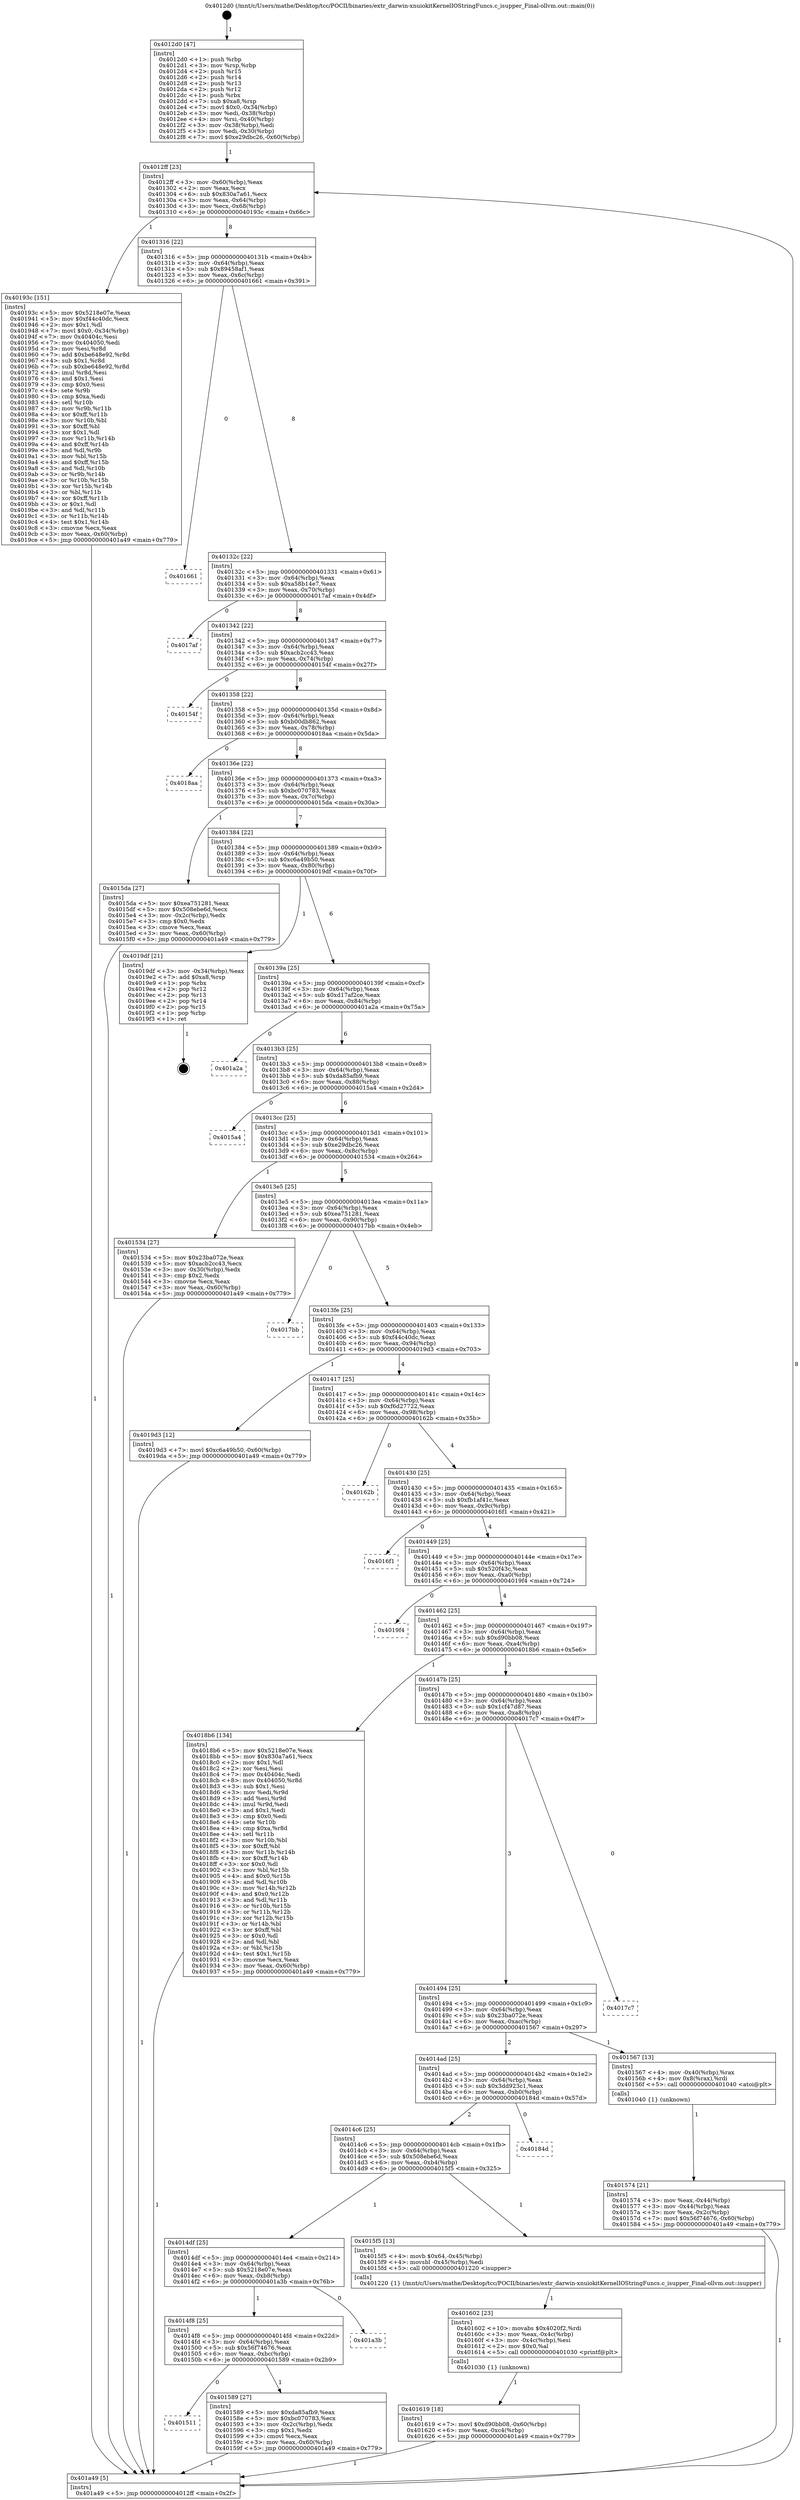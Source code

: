 digraph "0x4012d0" {
  label = "0x4012d0 (/mnt/c/Users/mathe/Desktop/tcc/POCII/binaries/extr_darwin-xnuiokitKernelIOStringFuncs.c_isupper_Final-ollvm.out::main(0))"
  labelloc = "t"
  node[shape=record]

  Entry [label="",width=0.3,height=0.3,shape=circle,fillcolor=black,style=filled]
  "0x4012ff" [label="{
     0x4012ff [23]\l
     | [instrs]\l
     &nbsp;&nbsp;0x4012ff \<+3\>: mov -0x60(%rbp),%eax\l
     &nbsp;&nbsp;0x401302 \<+2\>: mov %eax,%ecx\l
     &nbsp;&nbsp;0x401304 \<+6\>: sub $0x830a7a61,%ecx\l
     &nbsp;&nbsp;0x40130a \<+3\>: mov %eax,-0x64(%rbp)\l
     &nbsp;&nbsp;0x40130d \<+3\>: mov %ecx,-0x68(%rbp)\l
     &nbsp;&nbsp;0x401310 \<+6\>: je 000000000040193c \<main+0x66c\>\l
  }"]
  "0x40193c" [label="{
     0x40193c [151]\l
     | [instrs]\l
     &nbsp;&nbsp;0x40193c \<+5\>: mov $0x5218e07e,%eax\l
     &nbsp;&nbsp;0x401941 \<+5\>: mov $0xf44c40dc,%ecx\l
     &nbsp;&nbsp;0x401946 \<+2\>: mov $0x1,%dl\l
     &nbsp;&nbsp;0x401948 \<+7\>: movl $0x0,-0x34(%rbp)\l
     &nbsp;&nbsp;0x40194f \<+7\>: mov 0x40404c,%esi\l
     &nbsp;&nbsp;0x401956 \<+7\>: mov 0x404050,%edi\l
     &nbsp;&nbsp;0x40195d \<+3\>: mov %esi,%r8d\l
     &nbsp;&nbsp;0x401960 \<+7\>: add $0xbe648e92,%r8d\l
     &nbsp;&nbsp;0x401967 \<+4\>: sub $0x1,%r8d\l
     &nbsp;&nbsp;0x40196b \<+7\>: sub $0xbe648e92,%r8d\l
     &nbsp;&nbsp;0x401972 \<+4\>: imul %r8d,%esi\l
     &nbsp;&nbsp;0x401976 \<+3\>: and $0x1,%esi\l
     &nbsp;&nbsp;0x401979 \<+3\>: cmp $0x0,%esi\l
     &nbsp;&nbsp;0x40197c \<+4\>: sete %r9b\l
     &nbsp;&nbsp;0x401980 \<+3\>: cmp $0xa,%edi\l
     &nbsp;&nbsp;0x401983 \<+4\>: setl %r10b\l
     &nbsp;&nbsp;0x401987 \<+3\>: mov %r9b,%r11b\l
     &nbsp;&nbsp;0x40198a \<+4\>: xor $0xff,%r11b\l
     &nbsp;&nbsp;0x40198e \<+3\>: mov %r10b,%bl\l
     &nbsp;&nbsp;0x401991 \<+3\>: xor $0xff,%bl\l
     &nbsp;&nbsp;0x401994 \<+3\>: xor $0x1,%dl\l
     &nbsp;&nbsp;0x401997 \<+3\>: mov %r11b,%r14b\l
     &nbsp;&nbsp;0x40199a \<+4\>: and $0xff,%r14b\l
     &nbsp;&nbsp;0x40199e \<+3\>: and %dl,%r9b\l
     &nbsp;&nbsp;0x4019a1 \<+3\>: mov %bl,%r15b\l
     &nbsp;&nbsp;0x4019a4 \<+4\>: and $0xff,%r15b\l
     &nbsp;&nbsp;0x4019a8 \<+3\>: and %dl,%r10b\l
     &nbsp;&nbsp;0x4019ab \<+3\>: or %r9b,%r14b\l
     &nbsp;&nbsp;0x4019ae \<+3\>: or %r10b,%r15b\l
     &nbsp;&nbsp;0x4019b1 \<+3\>: xor %r15b,%r14b\l
     &nbsp;&nbsp;0x4019b4 \<+3\>: or %bl,%r11b\l
     &nbsp;&nbsp;0x4019b7 \<+4\>: xor $0xff,%r11b\l
     &nbsp;&nbsp;0x4019bb \<+3\>: or $0x1,%dl\l
     &nbsp;&nbsp;0x4019be \<+3\>: and %dl,%r11b\l
     &nbsp;&nbsp;0x4019c1 \<+3\>: or %r11b,%r14b\l
     &nbsp;&nbsp;0x4019c4 \<+4\>: test $0x1,%r14b\l
     &nbsp;&nbsp;0x4019c8 \<+3\>: cmovne %ecx,%eax\l
     &nbsp;&nbsp;0x4019cb \<+3\>: mov %eax,-0x60(%rbp)\l
     &nbsp;&nbsp;0x4019ce \<+5\>: jmp 0000000000401a49 \<main+0x779\>\l
  }"]
  "0x401316" [label="{
     0x401316 [22]\l
     | [instrs]\l
     &nbsp;&nbsp;0x401316 \<+5\>: jmp 000000000040131b \<main+0x4b\>\l
     &nbsp;&nbsp;0x40131b \<+3\>: mov -0x64(%rbp),%eax\l
     &nbsp;&nbsp;0x40131e \<+5\>: sub $0x89458af1,%eax\l
     &nbsp;&nbsp;0x401323 \<+3\>: mov %eax,-0x6c(%rbp)\l
     &nbsp;&nbsp;0x401326 \<+6\>: je 0000000000401661 \<main+0x391\>\l
  }"]
  Exit [label="",width=0.3,height=0.3,shape=circle,fillcolor=black,style=filled,peripheries=2]
  "0x401661" [label="{
     0x401661\l
  }", style=dashed]
  "0x40132c" [label="{
     0x40132c [22]\l
     | [instrs]\l
     &nbsp;&nbsp;0x40132c \<+5\>: jmp 0000000000401331 \<main+0x61\>\l
     &nbsp;&nbsp;0x401331 \<+3\>: mov -0x64(%rbp),%eax\l
     &nbsp;&nbsp;0x401334 \<+5\>: sub $0xa58b14e7,%eax\l
     &nbsp;&nbsp;0x401339 \<+3\>: mov %eax,-0x70(%rbp)\l
     &nbsp;&nbsp;0x40133c \<+6\>: je 00000000004017af \<main+0x4df\>\l
  }"]
  "0x401619" [label="{
     0x401619 [18]\l
     | [instrs]\l
     &nbsp;&nbsp;0x401619 \<+7\>: movl $0xd90bb08,-0x60(%rbp)\l
     &nbsp;&nbsp;0x401620 \<+6\>: mov %eax,-0xc4(%rbp)\l
     &nbsp;&nbsp;0x401626 \<+5\>: jmp 0000000000401a49 \<main+0x779\>\l
  }"]
  "0x4017af" [label="{
     0x4017af\l
  }", style=dashed]
  "0x401342" [label="{
     0x401342 [22]\l
     | [instrs]\l
     &nbsp;&nbsp;0x401342 \<+5\>: jmp 0000000000401347 \<main+0x77\>\l
     &nbsp;&nbsp;0x401347 \<+3\>: mov -0x64(%rbp),%eax\l
     &nbsp;&nbsp;0x40134a \<+5\>: sub $0xacb2cc43,%eax\l
     &nbsp;&nbsp;0x40134f \<+3\>: mov %eax,-0x74(%rbp)\l
     &nbsp;&nbsp;0x401352 \<+6\>: je 000000000040154f \<main+0x27f\>\l
  }"]
  "0x401602" [label="{
     0x401602 [23]\l
     | [instrs]\l
     &nbsp;&nbsp;0x401602 \<+10\>: movabs $0x4020f2,%rdi\l
     &nbsp;&nbsp;0x40160c \<+3\>: mov %eax,-0x4c(%rbp)\l
     &nbsp;&nbsp;0x40160f \<+3\>: mov -0x4c(%rbp),%esi\l
     &nbsp;&nbsp;0x401612 \<+2\>: mov $0x0,%al\l
     &nbsp;&nbsp;0x401614 \<+5\>: call 0000000000401030 \<printf@plt\>\l
     | [calls]\l
     &nbsp;&nbsp;0x401030 \{1\} (unknown)\l
  }"]
  "0x40154f" [label="{
     0x40154f\l
  }", style=dashed]
  "0x401358" [label="{
     0x401358 [22]\l
     | [instrs]\l
     &nbsp;&nbsp;0x401358 \<+5\>: jmp 000000000040135d \<main+0x8d\>\l
     &nbsp;&nbsp;0x40135d \<+3\>: mov -0x64(%rbp),%eax\l
     &nbsp;&nbsp;0x401360 \<+5\>: sub $0xb00db862,%eax\l
     &nbsp;&nbsp;0x401365 \<+3\>: mov %eax,-0x78(%rbp)\l
     &nbsp;&nbsp;0x401368 \<+6\>: je 00000000004018aa \<main+0x5da\>\l
  }"]
  "0x401511" [label="{
     0x401511\l
  }", style=dashed]
  "0x4018aa" [label="{
     0x4018aa\l
  }", style=dashed]
  "0x40136e" [label="{
     0x40136e [22]\l
     | [instrs]\l
     &nbsp;&nbsp;0x40136e \<+5\>: jmp 0000000000401373 \<main+0xa3\>\l
     &nbsp;&nbsp;0x401373 \<+3\>: mov -0x64(%rbp),%eax\l
     &nbsp;&nbsp;0x401376 \<+5\>: sub $0xbc070783,%eax\l
     &nbsp;&nbsp;0x40137b \<+3\>: mov %eax,-0x7c(%rbp)\l
     &nbsp;&nbsp;0x40137e \<+6\>: je 00000000004015da \<main+0x30a\>\l
  }"]
  "0x401589" [label="{
     0x401589 [27]\l
     | [instrs]\l
     &nbsp;&nbsp;0x401589 \<+5\>: mov $0xda85afb9,%eax\l
     &nbsp;&nbsp;0x40158e \<+5\>: mov $0xbc070783,%ecx\l
     &nbsp;&nbsp;0x401593 \<+3\>: mov -0x2c(%rbp),%edx\l
     &nbsp;&nbsp;0x401596 \<+3\>: cmp $0x1,%edx\l
     &nbsp;&nbsp;0x401599 \<+3\>: cmovl %ecx,%eax\l
     &nbsp;&nbsp;0x40159c \<+3\>: mov %eax,-0x60(%rbp)\l
     &nbsp;&nbsp;0x40159f \<+5\>: jmp 0000000000401a49 \<main+0x779\>\l
  }"]
  "0x4015da" [label="{
     0x4015da [27]\l
     | [instrs]\l
     &nbsp;&nbsp;0x4015da \<+5\>: mov $0xea751281,%eax\l
     &nbsp;&nbsp;0x4015df \<+5\>: mov $0x508ebe6d,%ecx\l
     &nbsp;&nbsp;0x4015e4 \<+3\>: mov -0x2c(%rbp),%edx\l
     &nbsp;&nbsp;0x4015e7 \<+3\>: cmp $0x0,%edx\l
     &nbsp;&nbsp;0x4015ea \<+3\>: cmove %ecx,%eax\l
     &nbsp;&nbsp;0x4015ed \<+3\>: mov %eax,-0x60(%rbp)\l
     &nbsp;&nbsp;0x4015f0 \<+5\>: jmp 0000000000401a49 \<main+0x779\>\l
  }"]
  "0x401384" [label="{
     0x401384 [22]\l
     | [instrs]\l
     &nbsp;&nbsp;0x401384 \<+5\>: jmp 0000000000401389 \<main+0xb9\>\l
     &nbsp;&nbsp;0x401389 \<+3\>: mov -0x64(%rbp),%eax\l
     &nbsp;&nbsp;0x40138c \<+5\>: sub $0xc6a49b50,%eax\l
     &nbsp;&nbsp;0x401391 \<+3\>: mov %eax,-0x80(%rbp)\l
     &nbsp;&nbsp;0x401394 \<+6\>: je 00000000004019df \<main+0x70f\>\l
  }"]
  "0x4014f8" [label="{
     0x4014f8 [25]\l
     | [instrs]\l
     &nbsp;&nbsp;0x4014f8 \<+5\>: jmp 00000000004014fd \<main+0x22d\>\l
     &nbsp;&nbsp;0x4014fd \<+3\>: mov -0x64(%rbp),%eax\l
     &nbsp;&nbsp;0x401500 \<+5\>: sub $0x56f74676,%eax\l
     &nbsp;&nbsp;0x401505 \<+6\>: mov %eax,-0xbc(%rbp)\l
     &nbsp;&nbsp;0x40150b \<+6\>: je 0000000000401589 \<main+0x2b9\>\l
  }"]
  "0x4019df" [label="{
     0x4019df [21]\l
     | [instrs]\l
     &nbsp;&nbsp;0x4019df \<+3\>: mov -0x34(%rbp),%eax\l
     &nbsp;&nbsp;0x4019e2 \<+7\>: add $0xa8,%rsp\l
     &nbsp;&nbsp;0x4019e9 \<+1\>: pop %rbx\l
     &nbsp;&nbsp;0x4019ea \<+2\>: pop %r12\l
     &nbsp;&nbsp;0x4019ec \<+2\>: pop %r13\l
     &nbsp;&nbsp;0x4019ee \<+2\>: pop %r14\l
     &nbsp;&nbsp;0x4019f0 \<+2\>: pop %r15\l
     &nbsp;&nbsp;0x4019f2 \<+1\>: pop %rbp\l
     &nbsp;&nbsp;0x4019f3 \<+1\>: ret\l
  }"]
  "0x40139a" [label="{
     0x40139a [25]\l
     | [instrs]\l
     &nbsp;&nbsp;0x40139a \<+5\>: jmp 000000000040139f \<main+0xcf\>\l
     &nbsp;&nbsp;0x40139f \<+3\>: mov -0x64(%rbp),%eax\l
     &nbsp;&nbsp;0x4013a2 \<+5\>: sub $0xd17af2ce,%eax\l
     &nbsp;&nbsp;0x4013a7 \<+6\>: mov %eax,-0x84(%rbp)\l
     &nbsp;&nbsp;0x4013ad \<+6\>: je 0000000000401a2a \<main+0x75a\>\l
  }"]
  "0x401a3b" [label="{
     0x401a3b\l
  }", style=dashed]
  "0x401a2a" [label="{
     0x401a2a\l
  }", style=dashed]
  "0x4013b3" [label="{
     0x4013b3 [25]\l
     | [instrs]\l
     &nbsp;&nbsp;0x4013b3 \<+5\>: jmp 00000000004013b8 \<main+0xe8\>\l
     &nbsp;&nbsp;0x4013b8 \<+3\>: mov -0x64(%rbp),%eax\l
     &nbsp;&nbsp;0x4013bb \<+5\>: sub $0xda85afb9,%eax\l
     &nbsp;&nbsp;0x4013c0 \<+6\>: mov %eax,-0x88(%rbp)\l
     &nbsp;&nbsp;0x4013c6 \<+6\>: je 00000000004015a4 \<main+0x2d4\>\l
  }"]
  "0x4014df" [label="{
     0x4014df [25]\l
     | [instrs]\l
     &nbsp;&nbsp;0x4014df \<+5\>: jmp 00000000004014e4 \<main+0x214\>\l
     &nbsp;&nbsp;0x4014e4 \<+3\>: mov -0x64(%rbp),%eax\l
     &nbsp;&nbsp;0x4014e7 \<+5\>: sub $0x5218e07e,%eax\l
     &nbsp;&nbsp;0x4014ec \<+6\>: mov %eax,-0xb8(%rbp)\l
     &nbsp;&nbsp;0x4014f2 \<+6\>: je 0000000000401a3b \<main+0x76b\>\l
  }"]
  "0x4015a4" [label="{
     0x4015a4\l
  }", style=dashed]
  "0x4013cc" [label="{
     0x4013cc [25]\l
     | [instrs]\l
     &nbsp;&nbsp;0x4013cc \<+5\>: jmp 00000000004013d1 \<main+0x101\>\l
     &nbsp;&nbsp;0x4013d1 \<+3\>: mov -0x64(%rbp),%eax\l
     &nbsp;&nbsp;0x4013d4 \<+5\>: sub $0xe29dbc26,%eax\l
     &nbsp;&nbsp;0x4013d9 \<+6\>: mov %eax,-0x8c(%rbp)\l
     &nbsp;&nbsp;0x4013df \<+6\>: je 0000000000401534 \<main+0x264\>\l
  }"]
  "0x4015f5" [label="{
     0x4015f5 [13]\l
     | [instrs]\l
     &nbsp;&nbsp;0x4015f5 \<+4\>: movb $0x64,-0x45(%rbp)\l
     &nbsp;&nbsp;0x4015f9 \<+4\>: movsbl -0x45(%rbp),%edi\l
     &nbsp;&nbsp;0x4015fd \<+5\>: call 0000000000401220 \<isupper\>\l
     | [calls]\l
     &nbsp;&nbsp;0x401220 \{1\} (/mnt/c/Users/mathe/Desktop/tcc/POCII/binaries/extr_darwin-xnuiokitKernelIOStringFuncs.c_isupper_Final-ollvm.out::isupper)\l
  }"]
  "0x401534" [label="{
     0x401534 [27]\l
     | [instrs]\l
     &nbsp;&nbsp;0x401534 \<+5\>: mov $0x23ba072e,%eax\l
     &nbsp;&nbsp;0x401539 \<+5\>: mov $0xacb2cc43,%ecx\l
     &nbsp;&nbsp;0x40153e \<+3\>: mov -0x30(%rbp),%edx\l
     &nbsp;&nbsp;0x401541 \<+3\>: cmp $0x2,%edx\l
     &nbsp;&nbsp;0x401544 \<+3\>: cmovne %ecx,%eax\l
     &nbsp;&nbsp;0x401547 \<+3\>: mov %eax,-0x60(%rbp)\l
     &nbsp;&nbsp;0x40154a \<+5\>: jmp 0000000000401a49 \<main+0x779\>\l
  }"]
  "0x4013e5" [label="{
     0x4013e5 [25]\l
     | [instrs]\l
     &nbsp;&nbsp;0x4013e5 \<+5\>: jmp 00000000004013ea \<main+0x11a\>\l
     &nbsp;&nbsp;0x4013ea \<+3\>: mov -0x64(%rbp),%eax\l
     &nbsp;&nbsp;0x4013ed \<+5\>: sub $0xea751281,%eax\l
     &nbsp;&nbsp;0x4013f2 \<+6\>: mov %eax,-0x90(%rbp)\l
     &nbsp;&nbsp;0x4013f8 \<+6\>: je 00000000004017bb \<main+0x4eb\>\l
  }"]
  "0x401a49" [label="{
     0x401a49 [5]\l
     | [instrs]\l
     &nbsp;&nbsp;0x401a49 \<+5\>: jmp 00000000004012ff \<main+0x2f\>\l
  }"]
  "0x4012d0" [label="{
     0x4012d0 [47]\l
     | [instrs]\l
     &nbsp;&nbsp;0x4012d0 \<+1\>: push %rbp\l
     &nbsp;&nbsp;0x4012d1 \<+3\>: mov %rsp,%rbp\l
     &nbsp;&nbsp;0x4012d4 \<+2\>: push %r15\l
     &nbsp;&nbsp;0x4012d6 \<+2\>: push %r14\l
     &nbsp;&nbsp;0x4012d8 \<+2\>: push %r13\l
     &nbsp;&nbsp;0x4012da \<+2\>: push %r12\l
     &nbsp;&nbsp;0x4012dc \<+1\>: push %rbx\l
     &nbsp;&nbsp;0x4012dd \<+7\>: sub $0xa8,%rsp\l
     &nbsp;&nbsp;0x4012e4 \<+7\>: movl $0x0,-0x34(%rbp)\l
     &nbsp;&nbsp;0x4012eb \<+3\>: mov %edi,-0x38(%rbp)\l
     &nbsp;&nbsp;0x4012ee \<+4\>: mov %rsi,-0x40(%rbp)\l
     &nbsp;&nbsp;0x4012f2 \<+3\>: mov -0x38(%rbp),%edi\l
     &nbsp;&nbsp;0x4012f5 \<+3\>: mov %edi,-0x30(%rbp)\l
     &nbsp;&nbsp;0x4012f8 \<+7\>: movl $0xe29dbc26,-0x60(%rbp)\l
  }"]
  "0x4014c6" [label="{
     0x4014c6 [25]\l
     | [instrs]\l
     &nbsp;&nbsp;0x4014c6 \<+5\>: jmp 00000000004014cb \<main+0x1fb\>\l
     &nbsp;&nbsp;0x4014cb \<+3\>: mov -0x64(%rbp),%eax\l
     &nbsp;&nbsp;0x4014ce \<+5\>: sub $0x508ebe6d,%eax\l
     &nbsp;&nbsp;0x4014d3 \<+6\>: mov %eax,-0xb4(%rbp)\l
     &nbsp;&nbsp;0x4014d9 \<+6\>: je 00000000004015f5 \<main+0x325\>\l
  }"]
  "0x4017bb" [label="{
     0x4017bb\l
  }", style=dashed]
  "0x4013fe" [label="{
     0x4013fe [25]\l
     | [instrs]\l
     &nbsp;&nbsp;0x4013fe \<+5\>: jmp 0000000000401403 \<main+0x133\>\l
     &nbsp;&nbsp;0x401403 \<+3\>: mov -0x64(%rbp),%eax\l
     &nbsp;&nbsp;0x401406 \<+5\>: sub $0xf44c40dc,%eax\l
     &nbsp;&nbsp;0x40140b \<+6\>: mov %eax,-0x94(%rbp)\l
     &nbsp;&nbsp;0x401411 \<+6\>: je 00000000004019d3 \<main+0x703\>\l
  }"]
  "0x40184d" [label="{
     0x40184d\l
  }", style=dashed]
  "0x4019d3" [label="{
     0x4019d3 [12]\l
     | [instrs]\l
     &nbsp;&nbsp;0x4019d3 \<+7\>: movl $0xc6a49b50,-0x60(%rbp)\l
     &nbsp;&nbsp;0x4019da \<+5\>: jmp 0000000000401a49 \<main+0x779\>\l
  }"]
  "0x401417" [label="{
     0x401417 [25]\l
     | [instrs]\l
     &nbsp;&nbsp;0x401417 \<+5\>: jmp 000000000040141c \<main+0x14c\>\l
     &nbsp;&nbsp;0x40141c \<+3\>: mov -0x64(%rbp),%eax\l
     &nbsp;&nbsp;0x40141f \<+5\>: sub $0xf6d27722,%eax\l
     &nbsp;&nbsp;0x401424 \<+6\>: mov %eax,-0x98(%rbp)\l
     &nbsp;&nbsp;0x40142a \<+6\>: je 000000000040162b \<main+0x35b\>\l
  }"]
  "0x401574" [label="{
     0x401574 [21]\l
     | [instrs]\l
     &nbsp;&nbsp;0x401574 \<+3\>: mov %eax,-0x44(%rbp)\l
     &nbsp;&nbsp;0x401577 \<+3\>: mov -0x44(%rbp),%eax\l
     &nbsp;&nbsp;0x40157a \<+3\>: mov %eax,-0x2c(%rbp)\l
     &nbsp;&nbsp;0x40157d \<+7\>: movl $0x56f74676,-0x60(%rbp)\l
     &nbsp;&nbsp;0x401584 \<+5\>: jmp 0000000000401a49 \<main+0x779\>\l
  }"]
  "0x40162b" [label="{
     0x40162b\l
  }", style=dashed]
  "0x401430" [label="{
     0x401430 [25]\l
     | [instrs]\l
     &nbsp;&nbsp;0x401430 \<+5\>: jmp 0000000000401435 \<main+0x165\>\l
     &nbsp;&nbsp;0x401435 \<+3\>: mov -0x64(%rbp),%eax\l
     &nbsp;&nbsp;0x401438 \<+5\>: sub $0xfb1af41c,%eax\l
     &nbsp;&nbsp;0x40143d \<+6\>: mov %eax,-0x9c(%rbp)\l
     &nbsp;&nbsp;0x401443 \<+6\>: je 00000000004016f1 \<main+0x421\>\l
  }"]
  "0x4014ad" [label="{
     0x4014ad [25]\l
     | [instrs]\l
     &nbsp;&nbsp;0x4014ad \<+5\>: jmp 00000000004014b2 \<main+0x1e2\>\l
     &nbsp;&nbsp;0x4014b2 \<+3\>: mov -0x64(%rbp),%eax\l
     &nbsp;&nbsp;0x4014b5 \<+5\>: sub $0x3dd923c1,%eax\l
     &nbsp;&nbsp;0x4014ba \<+6\>: mov %eax,-0xb0(%rbp)\l
     &nbsp;&nbsp;0x4014c0 \<+6\>: je 000000000040184d \<main+0x57d\>\l
  }"]
  "0x4016f1" [label="{
     0x4016f1\l
  }", style=dashed]
  "0x401449" [label="{
     0x401449 [25]\l
     | [instrs]\l
     &nbsp;&nbsp;0x401449 \<+5\>: jmp 000000000040144e \<main+0x17e\>\l
     &nbsp;&nbsp;0x40144e \<+3\>: mov -0x64(%rbp),%eax\l
     &nbsp;&nbsp;0x401451 \<+5\>: sub $0x520f43c,%eax\l
     &nbsp;&nbsp;0x401456 \<+6\>: mov %eax,-0xa0(%rbp)\l
     &nbsp;&nbsp;0x40145c \<+6\>: je 00000000004019f4 \<main+0x724\>\l
  }"]
  "0x401567" [label="{
     0x401567 [13]\l
     | [instrs]\l
     &nbsp;&nbsp;0x401567 \<+4\>: mov -0x40(%rbp),%rax\l
     &nbsp;&nbsp;0x40156b \<+4\>: mov 0x8(%rax),%rdi\l
     &nbsp;&nbsp;0x40156f \<+5\>: call 0000000000401040 \<atoi@plt\>\l
     | [calls]\l
     &nbsp;&nbsp;0x401040 \{1\} (unknown)\l
  }"]
  "0x4019f4" [label="{
     0x4019f4\l
  }", style=dashed]
  "0x401462" [label="{
     0x401462 [25]\l
     | [instrs]\l
     &nbsp;&nbsp;0x401462 \<+5\>: jmp 0000000000401467 \<main+0x197\>\l
     &nbsp;&nbsp;0x401467 \<+3\>: mov -0x64(%rbp),%eax\l
     &nbsp;&nbsp;0x40146a \<+5\>: sub $0xd90bb08,%eax\l
     &nbsp;&nbsp;0x40146f \<+6\>: mov %eax,-0xa4(%rbp)\l
     &nbsp;&nbsp;0x401475 \<+6\>: je 00000000004018b6 \<main+0x5e6\>\l
  }"]
  "0x401494" [label="{
     0x401494 [25]\l
     | [instrs]\l
     &nbsp;&nbsp;0x401494 \<+5\>: jmp 0000000000401499 \<main+0x1c9\>\l
     &nbsp;&nbsp;0x401499 \<+3\>: mov -0x64(%rbp),%eax\l
     &nbsp;&nbsp;0x40149c \<+5\>: sub $0x23ba072e,%eax\l
     &nbsp;&nbsp;0x4014a1 \<+6\>: mov %eax,-0xac(%rbp)\l
     &nbsp;&nbsp;0x4014a7 \<+6\>: je 0000000000401567 \<main+0x297\>\l
  }"]
  "0x4018b6" [label="{
     0x4018b6 [134]\l
     | [instrs]\l
     &nbsp;&nbsp;0x4018b6 \<+5\>: mov $0x5218e07e,%eax\l
     &nbsp;&nbsp;0x4018bb \<+5\>: mov $0x830a7a61,%ecx\l
     &nbsp;&nbsp;0x4018c0 \<+2\>: mov $0x1,%dl\l
     &nbsp;&nbsp;0x4018c2 \<+2\>: xor %esi,%esi\l
     &nbsp;&nbsp;0x4018c4 \<+7\>: mov 0x40404c,%edi\l
     &nbsp;&nbsp;0x4018cb \<+8\>: mov 0x404050,%r8d\l
     &nbsp;&nbsp;0x4018d3 \<+3\>: sub $0x1,%esi\l
     &nbsp;&nbsp;0x4018d6 \<+3\>: mov %edi,%r9d\l
     &nbsp;&nbsp;0x4018d9 \<+3\>: add %esi,%r9d\l
     &nbsp;&nbsp;0x4018dc \<+4\>: imul %r9d,%edi\l
     &nbsp;&nbsp;0x4018e0 \<+3\>: and $0x1,%edi\l
     &nbsp;&nbsp;0x4018e3 \<+3\>: cmp $0x0,%edi\l
     &nbsp;&nbsp;0x4018e6 \<+4\>: sete %r10b\l
     &nbsp;&nbsp;0x4018ea \<+4\>: cmp $0xa,%r8d\l
     &nbsp;&nbsp;0x4018ee \<+4\>: setl %r11b\l
     &nbsp;&nbsp;0x4018f2 \<+3\>: mov %r10b,%bl\l
     &nbsp;&nbsp;0x4018f5 \<+3\>: xor $0xff,%bl\l
     &nbsp;&nbsp;0x4018f8 \<+3\>: mov %r11b,%r14b\l
     &nbsp;&nbsp;0x4018fb \<+4\>: xor $0xff,%r14b\l
     &nbsp;&nbsp;0x4018ff \<+3\>: xor $0x0,%dl\l
     &nbsp;&nbsp;0x401902 \<+3\>: mov %bl,%r15b\l
     &nbsp;&nbsp;0x401905 \<+4\>: and $0x0,%r15b\l
     &nbsp;&nbsp;0x401909 \<+3\>: and %dl,%r10b\l
     &nbsp;&nbsp;0x40190c \<+3\>: mov %r14b,%r12b\l
     &nbsp;&nbsp;0x40190f \<+4\>: and $0x0,%r12b\l
     &nbsp;&nbsp;0x401913 \<+3\>: and %dl,%r11b\l
     &nbsp;&nbsp;0x401916 \<+3\>: or %r10b,%r15b\l
     &nbsp;&nbsp;0x401919 \<+3\>: or %r11b,%r12b\l
     &nbsp;&nbsp;0x40191c \<+3\>: xor %r12b,%r15b\l
     &nbsp;&nbsp;0x40191f \<+3\>: or %r14b,%bl\l
     &nbsp;&nbsp;0x401922 \<+3\>: xor $0xff,%bl\l
     &nbsp;&nbsp;0x401925 \<+3\>: or $0x0,%dl\l
     &nbsp;&nbsp;0x401928 \<+2\>: and %dl,%bl\l
     &nbsp;&nbsp;0x40192a \<+3\>: or %bl,%r15b\l
     &nbsp;&nbsp;0x40192d \<+4\>: test $0x1,%r15b\l
     &nbsp;&nbsp;0x401931 \<+3\>: cmovne %ecx,%eax\l
     &nbsp;&nbsp;0x401934 \<+3\>: mov %eax,-0x60(%rbp)\l
     &nbsp;&nbsp;0x401937 \<+5\>: jmp 0000000000401a49 \<main+0x779\>\l
  }"]
  "0x40147b" [label="{
     0x40147b [25]\l
     | [instrs]\l
     &nbsp;&nbsp;0x40147b \<+5\>: jmp 0000000000401480 \<main+0x1b0\>\l
     &nbsp;&nbsp;0x401480 \<+3\>: mov -0x64(%rbp),%eax\l
     &nbsp;&nbsp;0x401483 \<+5\>: sub $0x1cf47d87,%eax\l
     &nbsp;&nbsp;0x401488 \<+6\>: mov %eax,-0xa8(%rbp)\l
     &nbsp;&nbsp;0x40148e \<+6\>: je 00000000004017c7 \<main+0x4f7\>\l
  }"]
  "0x4017c7" [label="{
     0x4017c7\l
  }", style=dashed]
  Entry -> "0x4012d0" [label=" 1"]
  "0x4012ff" -> "0x40193c" [label=" 1"]
  "0x4012ff" -> "0x401316" [label=" 8"]
  "0x4019df" -> Exit [label=" 1"]
  "0x401316" -> "0x401661" [label=" 0"]
  "0x401316" -> "0x40132c" [label=" 8"]
  "0x4019d3" -> "0x401a49" [label=" 1"]
  "0x40132c" -> "0x4017af" [label=" 0"]
  "0x40132c" -> "0x401342" [label=" 8"]
  "0x40193c" -> "0x401a49" [label=" 1"]
  "0x401342" -> "0x40154f" [label=" 0"]
  "0x401342" -> "0x401358" [label=" 8"]
  "0x4018b6" -> "0x401a49" [label=" 1"]
  "0x401358" -> "0x4018aa" [label=" 0"]
  "0x401358" -> "0x40136e" [label=" 8"]
  "0x401619" -> "0x401a49" [label=" 1"]
  "0x40136e" -> "0x4015da" [label=" 1"]
  "0x40136e" -> "0x401384" [label=" 7"]
  "0x401602" -> "0x401619" [label=" 1"]
  "0x401384" -> "0x4019df" [label=" 1"]
  "0x401384" -> "0x40139a" [label=" 6"]
  "0x4015da" -> "0x401a49" [label=" 1"]
  "0x40139a" -> "0x401a2a" [label=" 0"]
  "0x40139a" -> "0x4013b3" [label=" 6"]
  "0x401589" -> "0x401a49" [label=" 1"]
  "0x4013b3" -> "0x4015a4" [label=" 0"]
  "0x4013b3" -> "0x4013cc" [label=" 6"]
  "0x4014f8" -> "0x401589" [label=" 1"]
  "0x4013cc" -> "0x401534" [label=" 1"]
  "0x4013cc" -> "0x4013e5" [label=" 5"]
  "0x401534" -> "0x401a49" [label=" 1"]
  "0x4012d0" -> "0x4012ff" [label=" 1"]
  "0x401a49" -> "0x4012ff" [label=" 8"]
  "0x4015f5" -> "0x401602" [label=" 1"]
  "0x4013e5" -> "0x4017bb" [label=" 0"]
  "0x4013e5" -> "0x4013fe" [label=" 5"]
  "0x4014df" -> "0x401a3b" [label=" 0"]
  "0x4013fe" -> "0x4019d3" [label=" 1"]
  "0x4013fe" -> "0x401417" [label=" 4"]
  "0x4014f8" -> "0x401511" [label=" 0"]
  "0x401417" -> "0x40162b" [label=" 0"]
  "0x401417" -> "0x401430" [label=" 4"]
  "0x4014c6" -> "0x4015f5" [label=" 1"]
  "0x401430" -> "0x4016f1" [label=" 0"]
  "0x401430" -> "0x401449" [label=" 4"]
  "0x4014df" -> "0x4014f8" [label=" 1"]
  "0x401449" -> "0x4019f4" [label=" 0"]
  "0x401449" -> "0x401462" [label=" 4"]
  "0x4014ad" -> "0x4014c6" [label=" 2"]
  "0x401462" -> "0x4018b6" [label=" 1"]
  "0x401462" -> "0x40147b" [label=" 3"]
  "0x4014c6" -> "0x4014df" [label=" 1"]
  "0x40147b" -> "0x4017c7" [label=" 0"]
  "0x40147b" -> "0x401494" [label=" 3"]
  "0x4014ad" -> "0x40184d" [label=" 0"]
  "0x401494" -> "0x401567" [label=" 1"]
  "0x401494" -> "0x4014ad" [label=" 2"]
  "0x401567" -> "0x401574" [label=" 1"]
  "0x401574" -> "0x401a49" [label=" 1"]
}
